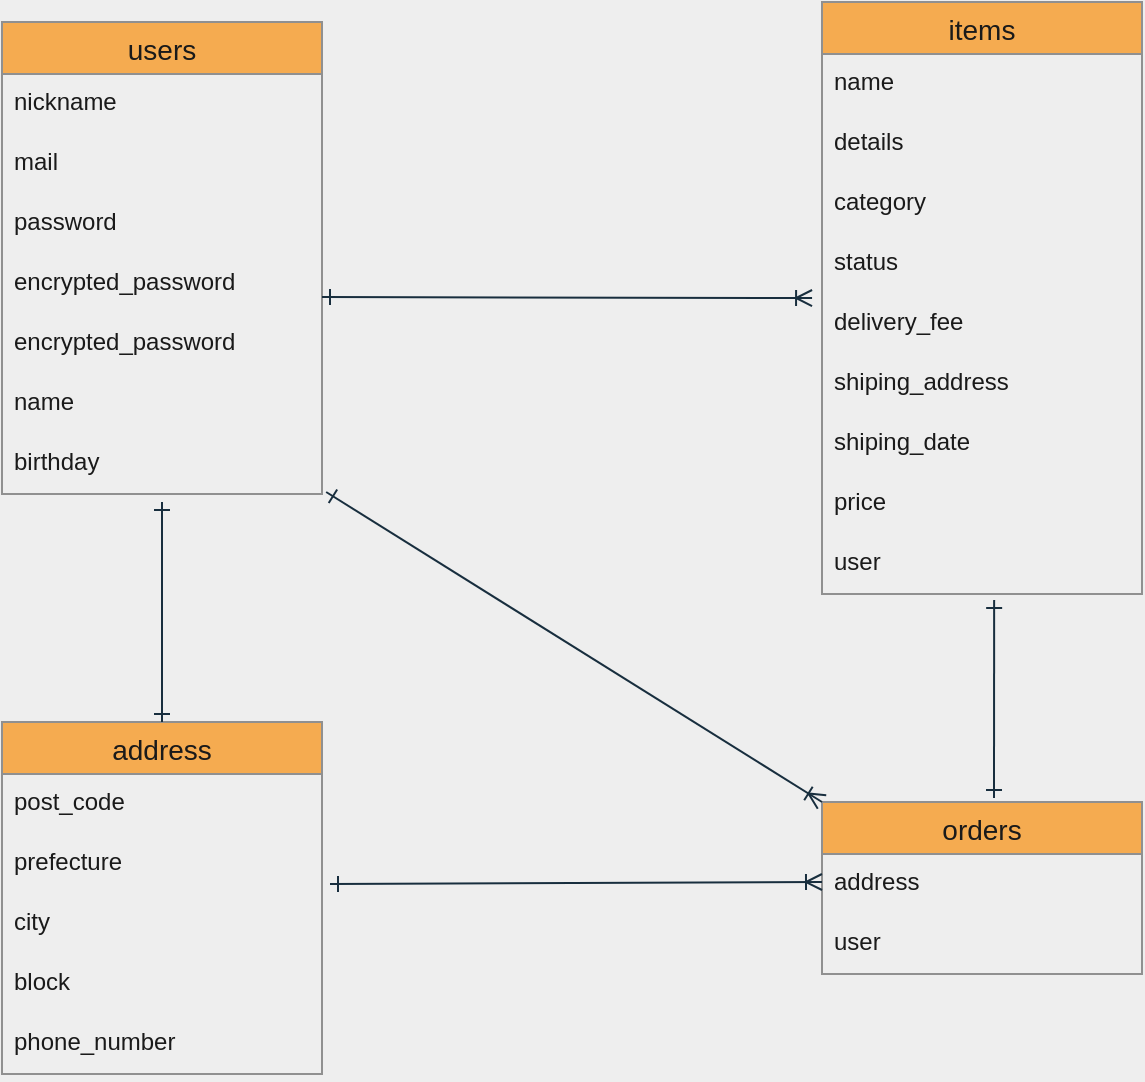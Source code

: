<mxfile version="13.10.0" type="embed">
    <diagram id="GeutkNyMtBvJg-iV5WGU" name="Page-1">
        <mxGraphModel dx="728" dy="680" grid="1" gridSize="10" guides="1" tooltips="1" connect="1" arrows="1" fold="1" page="1" pageScale="1" pageWidth="850" pageHeight="1100" background="#EEEEEE" math="0" shadow="0">
            <root>
                <mxCell id="0"/>
                <mxCell id="1" parent="0"/>
                <mxCell id="0NUFu5tITviMys8xdm2q-1" value="users" style="swimlane;fontStyle=0;childLayout=stackLayout;horizontal=1;startSize=26;horizontalStack=0;resizeParent=1;resizeParentMax=0;resizeLast=0;collapsible=1;marginBottom=0;align=center;fontSize=14;fillColor=#F5AB50;strokeColor=#909090;fontColor=#1A1A1A;" vertex="1" parent="1">
                    <mxGeometry x="200" y="140" width="160" height="236" as="geometry"/>
                </mxCell>
                <mxCell id="0NUFu5tITviMys8xdm2q-2" value="nickname" style="text;strokeColor=none;fillColor=none;spacingLeft=4;spacingRight=4;overflow=hidden;rotatable=0;points=[[0,0.5],[1,0.5]];portConstraint=eastwest;fontSize=12;fontColor=#1A1A1A;" vertex="1" parent="0NUFu5tITviMys8xdm2q-1">
                    <mxGeometry y="26" width="160" height="30" as="geometry"/>
                </mxCell>
                <mxCell id="0NUFu5tITviMys8xdm2q-3" value="mail" style="text;strokeColor=none;fillColor=none;spacingLeft=4;spacingRight=4;overflow=hidden;rotatable=0;points=[[0,0.5],[1,0.5]];portConstraint=eastwest;fontSize=12;fontColor=#1A1A1A;" vertex="1" parent="0NUFu5tITviMys8xdm2q-1">
                    <mxGeometry y="56" width="160" height="30" as="geometry"/>
                </mxCell>
                <mxCell id="0NUFu5tITviMys8xdm2q-4" value="password" style="text;strokeColor=none;fillColor=none;spacingLeft=4;spacingRight=4;overflow=hidden;rotatable=0;points=[[0,0.5],[1,0.5]];portConstraint=eastwest;fontSize=12;fontColor=#1A1A1A;" vertex="1" parent="0NUFu5tITviMys8xdm2q-1">
                    <mxGeometry y="86" width="160" height="30" as="geometry"/>
                </mxCell>
                <mxCell id="0NUFu5tITviMys8xdm2q-21" value="encrypted_password" style="text;strokeColor=none;fillColor=none;spacingLeft=4;spacingRight=4;overflow=hidden;rotatable=0;points=[[0,0.5],[1,0.5]];portConstraint=eastwest;fontSize=12;fontColor=#1A1A1A;" vertex="1" parent="0NUFu5tITviMys8xdm2q-1">
                    <mxGeometry y="116" width="160" height="30" as="geometry"/>
                </mxCell>
                <mxCell id="0NUFu5tITviMys8xdm2q-22" value="encrypted_password" style="text;strokeColor=none;fillColor=none;spacingLeft=4;spacingRight=4;overflow=hidden;rotatable=0;points=[[0,0.5],[1,0.5]];portConstraint=eastwest;fontSize=12;fontColor=#1A1A1A;" vertex="1" parent="0NUFu5tITviMys8xdm2q-1">
                    <mxGeometry y="146" width="160" height="30" as="geometry"/>
                </mxCell>
                <mxCell id="0NUFu5tITviMys8xdm2q-29" value="name&#10;" style="text;strokeColor=none;fillColor=none;spacingLeft=4;spacingRight=4;overflow=hidden;rotatable=0;points=[[0,0.5],[1,0.5]];portConstraint=eastwest;fontSize=12;fontColor=#1A1A1A;" vertex="1" parent="0NUFu5tITviMys8xdm2q-1">
                    <mxGeometry y="176" width="160" height="30" as="geometry"/>
                </mxCell>
                <mxCell id="0NUFu5tITviMys8xdm2q-30" value="birthday" style="text;strokeColor=none;fillColor=none;spacingLeft=4;spacingRight=4;overflow=hidden;rotatable=0;points=[[0,0.5],[1,0.5]];portConstraint=eastwest;fontSize=12;fontColor=#1A1A1A;" vertex="1" parent="0NUFu5tITviMys8xdm2q-1">
                    <mxGeometry y="206" width="160" height="30" as="geometry"/>
                </mxCell>
                <mxCell id="0NUFu5tITviMys8xdm2q-5" value="items" style="swimlane;fontStyle=0;childLayout=stackLayout;horizontal=1;startSize=26;horizontalStack=0;resizeParent=1;resizeParentMax=0;resizeLast=0;collapsible=1;marginBottom=0;align=center;fontSize=14;fillColor=#F5AB50;strokeColor=#909090;fontColor=#1A1A1A;" vertex="1" parent="1">
                    <mxGeometry x="610" y="130" width="160" height="296" as="geometry"/>
                </mxCell>
                <mxCell id="0NUFu5tITviMys8xdm2q-6" value="name&#10;" style="text;strokeColor=none;fillColor=none;spacingLeft=4;spacingRight=4;overflow=hidden;rotatable=0;points=[[0,0.5],[1,0.5]];portConstraint=eastwest;fontSize=12;fontColor=#1A1A1A;" vertex="1" parent="0NUFu5tITviMys8xdm2q-5">
                    <mxGeometry y="26" width="160" height="30" as="geometry"/>
                </mxCell>
                <mxCell id="0NUFu5tITviMys8xdm2q-7" value="details" style="text;strokeColor=none;fillColor=none;spacingLeft=4;spacingRight=4;overflow=hidden;rotatable=0;points=[[0,0.5],[1,0.5]];portConstraint=eastwest;fontSize=12;fontColor=#1A1A1A;" vertex="1" parent="0NUFu5tITviMys8xdm2q-5">
                    <mxGeometry y="56" width="160" height="30" as="geometry"/>
                </mxCell>
                <mxCell id="0NUFu5tITviMys8xdm2q-8" value="category" style="text;strokeColor=none;fillColor=none;spacingLeft=4;spacingRight=4;overflow=hidden;rotatable=0;points=[[0,0.5],[1,0.5]];portConstraint=eastwest;fontSize=12;fontColor=#1A1A1A;" vertex="1" parent="0NUFu5tITviMys8xdm2q-5">
                    <mxGeometry y="86" width="160" height="30" as="geometry"/>
                </mxCell>
                <mxCell id="0NUFu5tITviMys8xdm2q-31" value="status" style="text;strokeColor=none;fillColor=none;spacingLeft=4;spacingRight=4;overflow=hidden;rotatable=0;points=[[0,0.5],[1,0.5]];portConstraint=eastwest;fontSize=12;fontColor=#1A1A1A;" vertex="1" parent="0NUFu5tITviMys8xdm2q-5">
                    <mxGeometry y="116" width="160" height="30" as="geometry"/>
                </mxCell>
                <mxCell id="0NUFu5tITviMys8xdm2q-32" value="delivery_fee" style="text;strokeColor=none;fillColor=none;spacingLeft=4;spacingRight=4;overflow=hidden;rotatable=0;points=[[0,0.5],[1,0.5]];portConstraint=eastwest;fontSize=12;fontColor=#1A1A1A;" vertex="1" parent="0NUFu5tITviMys8xdm2q-5">
                    <mxGeometry y="146" width="160" height="30" as="geometry"/>
                </mxCell>
                <mxCell id="0NUFu5tITviMys8xdm2q-33" value="shiping_address" style="text;strokeColor=none;fillColor=none;spacingLeft=4;spacingRight=4;overflow=hidden;rotatable=0;points=[[0,0.5],[1,0.5]];portConstraint=eastwest;fontSize=12;fontColor=#1A1A1A;" vertex="1" parent="0NUFu5tITviMys8xdm2q-5">
                    <mxGeometry y="176" width="160" height="30" as="geometry"/>
                </mxCell>
                <mxCell id="0NUFu5tITviMys8xdm2q-35" value="shiping_date&#10;" style="text;strokeColor=none;fillColor=none;spacingLeft=4;spacingRight=4;overflow=hidden;rotatable=0;points=[[0,0.5],[1,0.5]];portConstraint=eastwest;fontSize=12;fontColor=#1A1A1A;" vertex="1" parent="0NUFu5tITviMys8xdm2q-5">
                    <mxGeometry y="206" width="160" height="30" as="geometry"/>
                </mxCell>
                <mxCell id="0NUFu5tITviMys8xdm2q-36" value="price" style="text;strokeColor=none;fillColor=none;spacingLeft=4;spacingRight=4;overflow=hidden;rotatable=0;points=[[0,0.5],[1,0.5]];portConstraint=eastwest;fontSize=12;fontColor=#1A1A1A;" vertex="1" parent="0NUFu5tITviMys8xdm2q-5">
                    <mxGeometry y="236" width="160" height="30" as="geometry"/>
                </mxCell>
                <mxCell id="0NUFu5tITviMys8xdm2q-37" value="user" style="text;strokeColor=none;fillColor=none;spacingLeft=4;spacingRight=4;overflow=hidden;rotatable=0;points=[[0,0.5],[1,0.5]];portConstraint=eastwest;fontSize=12;fontColor=#1A1A1A;" vertex="1" parent="0NUFu5tITviMys8xdm2q-5">
                    <mxGeometry y="266" width="160" height="30" as="geometry"/>
                </mxCell>
                <mxCell id="0NUFu5tITviMys8xdm2q-10" value="orders" style="swimlane;fontStyle=0;childLayout=stackLayout;horizontal=1;startSize=26;horizontalStack=0;resizeParent=1;resizeParentMax=0;resizeLast=0;collapsible=1;marginBottom=0;align=center;fontSize=14;fillColor=#F5AB50;strokeColor=#909090;fontColor=#1A1A1A;" vertex="1" parent="1">
                    <mxGeometry x="610" y="530" width="160" height="86" as="geometry"/>
                </mxCell>
                <mxCell id="0NUFu5tITviMys8xdm2q-11" value="address" style="text;strokeColor=none;fillColor=none;spacingLeft=4;spacingRight=4;overflow=hidden;rotatable=0;points=[[0,0.5],[1,0.5]];portConstraint=eastwest;fontSize=12;fontColor=#1A1A1A;" vertex="1" parent="0NUFu5tITviMys8xdm2q-10">
                    <mxGeometry y="26" width="160" height="30" as="geometry"/>
                </mxCell>
                <mxCell id="0NUFu5tITviMys8xdm2q-12" value="user" style="text;strokeColor=none;fillColor=none;spacingLeft=4;spacingRight=4;overflow=hidden;rotatable=0;points=[[0,0.5],[1,0.5]];portConstraint=eastwest;fontSize=12;fontColor=#1A1A1A;" vertex="1" parent="0NUFu5tITviMys8xdm2q-10">
                    <mxGeometry y="56" width="160" height="30" as="geometry"/>
                </mxCell>
                <mxCell id="0NUFu5tITviMys8xdm2q-15" value="address" style="swimlane;fontStyle=0;childLayout=stackLayout;horizontal=1;startSize=26;horizontalStack=0;resizeParent=1;resizeParentMax=0;resizeLast=0;collapsible=1;marginBottom=0;align=center;fontSize=14;fillColor=#F5AB50;strokeColor=#909090;fontColor=#1A1A1A;" vertex="1" parent="1">
                    <mxGeometry x="200" y="490" width="160" height="176" as="geometry"/>
                </mxCell>
                <mxCell id="0NUFu5tITviMys8xdm2q-16" value="post_code" style="text;strokeColor=none;fillColor=none;spacingLeft=4;spacingRight=4;overflow=hidden;rotatable=0;points=[[0,0.5],[1,0.5]];portConstraint=eastwest;fontSize=12;fontColor=#1A1A1A;" vertex="1" parent="0NUFu5tITviMys8xdm2q-15">
                    <mxGeometry y="26" width="160" height="30" as="geometry"/>
                </mxCell>
                <mxCell id="0NUFu5tITviMys8xdm2q-38" value="prefecture&#10;" style="text;strokeColor=none;fillColor=none;spacingLeft=4;spacingRight=4;overflow=hidden;rotatable=0;points=[[0,0.5],[1,0.5]];portConstraint=eastwest;fontSize=12;fontColor=#1A1A1A;" vertex="1" parent="0NUFu5tITviMys8xdm2q-15">
                    <mxGeometry y="56" width="160" height="30" as="geometry"/>
                </mxCell>
                <mxCell id="0NUFu5tITviMys8xdm2q-39" value="city" style="text;strokeColor=none;fillColor=none;spacingLeft=4;spacingRight=4;overflow=hidden;rotatable=0;points=[[0,0.5],[1,0.5]];portConstraint=eastwest;fontSize=12;fontColor=#1A1A1A;" vertex="1" parent="0NUFu5tITviMys8xdm2q-15">
                    <mxGeometry y="86" width="160" height="30" as="geometry"/>
                </mxCell>
                <mxCell id="0NUFu5tITviMys8xdm2q-40" value="block" style="text;strokeColor=none;fillColor=none;spacingLeft=4;spacingRight=4;overflow=hidden;rotatable=0;points=[[0,0.5],[1,0.5]];portConstraint=eastwest;fontSize=12;fontColor=#1A1A1A;" vertex="1" parent="0NUFu5tITviMys8xdm2q-15">
                    <mxGeometry y="116" width="160" height="30" as="geometry"/>
                </mxCell>
                <mxCell id="0NUFu5tITviMys8xdm2q-41" value="phone_number" style="text;strokeColor=none;fillColor=none;spacingLeft=4;spacingRight=4;overflow=hidden;rotatable=0;points=[[0,0.5],[1,0.5]];portConstraint=eastwest;fontSize=12;fontColor=#1A1A1A;" vertex="1" parent="0NUFu5tITviMys8xdm2q-15">
                    <mxGeometry y="146" width="160" height="30" as="geometry"/>
                </mxCell>
                <mxCell id="0NUFu5tITviMys8xdm2q-46" value="" style="endArrow=ERoneToMany;html=1;rounded=0;entryX=-0.031;entryY=0.067;entryDx=0;entryDy=0;entryPerimeter=0;startArrow=ERone;startFill=0;endFill=0;strokeWidth=1;labelBackgroundColor=#EEEEEE;strokeColor=#182E3E;fontColor=#1A1A1A;" edge="1" parent="1" target="0NUFu5tITviMys8xdm2q-32">
                    <mxGeometry relative="1" as="geometry">
                        <mxPoint x="360" y="277.5" as="sourcePoint"/>
                        <mxPoint x="520" y="277.5" as="targetPoint"/>
                    </mxGeometry>
                </mxCell>
                <mxCell id="0NUFu5tITviMys8xdm2q-47" value="" style="endArrow=ERoneToMany;html=1;rounded=0;entryX=0;entryY=0;entryDx=0;entryDy=0;startArrow=ERone;startFill=0;endFill=0;strokeWidth=1;exitX=1.013;exitY=0.967;exitDx=0;exitDy=0;exitPerimeter=0;labelBackgroundColor=#EEEEEE;strokeColor=#182E3E;fontColor=#1A1A1A;" edge="1" parent="1" source="0NUFu5tITviMys8xdm2q-30" target="0NUFu5tITviMys8xdm2q-10">
                    <mxGeometry relative="1" as="geometry">
                        <mxPoint x="360" y="380" as="sourcePoint"/>
                        <mxPoint x="615.04" y="331.01" as="targetPoint"/>
                    </mxGeometry>
                </mxCell>
                <mxCell id="0NUFu5tITviMys8xdm2q-48" value="" style="endArrow=ERone;html=1;rounded=0;strokeWidth=1;entryX=0.538;entryY=1.1;entryDx=0;entryDy=0;entryPerimeter=0;startArrow=ERone;startFill=0;endFill=0;labelBackgroundColor=#EEEEEE;strokeColor=#182E3E;fontColor=#1A1A1A;" edge="1" parent="1" target="0NUFu5tITviMys8xdm2q-37">
                    <mxGeometry relative="1" as="geometry">
                        <mxPoint x="696" y="528" as="sourcePoint"/>
                        <mxPoint x="590" y="350" as="targetPoint"/>
                    </mxGeometry>
                </mxCell>
                <mxCell id="0NUFu5tITviMys8xdm2q-49" value="" style="endArrow=ERoneToMany;html=1;rounded=0;startArrow=ERone;startFill=0;endFill=0;strokeWidth=1;exitX=1.025;exitY=0.833;exitDx=0;exitDy=0;exitPerimeter=0;labelBackgroundColor=#EEEEEE;strokeColor=#182E3E;fontColor=#1A1A1A;" edge="1" parent="1" source="0NUFu5tITviMys8xdm2q-38">
                    <mxGeometry relative="1" as="geometry">
                        <mxPoint x="372.08" y="415.01" as="sourcePoint"/>
                        <mxPoint x="610" y="570" as="targetPoint"/>
                    </mxGeometry>
                </mxCell>
                <mxCell id="0NUFu5tITviMys8xdm2q-50" value="" style="endArrow=ERone;html=1;rounded=0;strokeWidth=1;startArrow=ERone;startFill=0;endFill=0;exitX=0.5;exitY=0;exitDx=0;exitDy=0;labelBackgroundColor=#EEEEEE;strokeColor=#182E3E;fontColor=#1A1A1A;" edge="1" parent="1" source="0NUFu5tITviMys8xdm2q-15">
                    <mxGeometry relative="1" as="geometry">
                        <mxPoint x="681" y="538" as="sourcePoint"/>
                        <mxPoint x="280" y="380" as="targetPoint"/>
                        <Array as="points"/>
                    </mxGeometry>
                </mxCell>
            </root>
        </mxGraphModel>
    </diagram>
</mxfile>